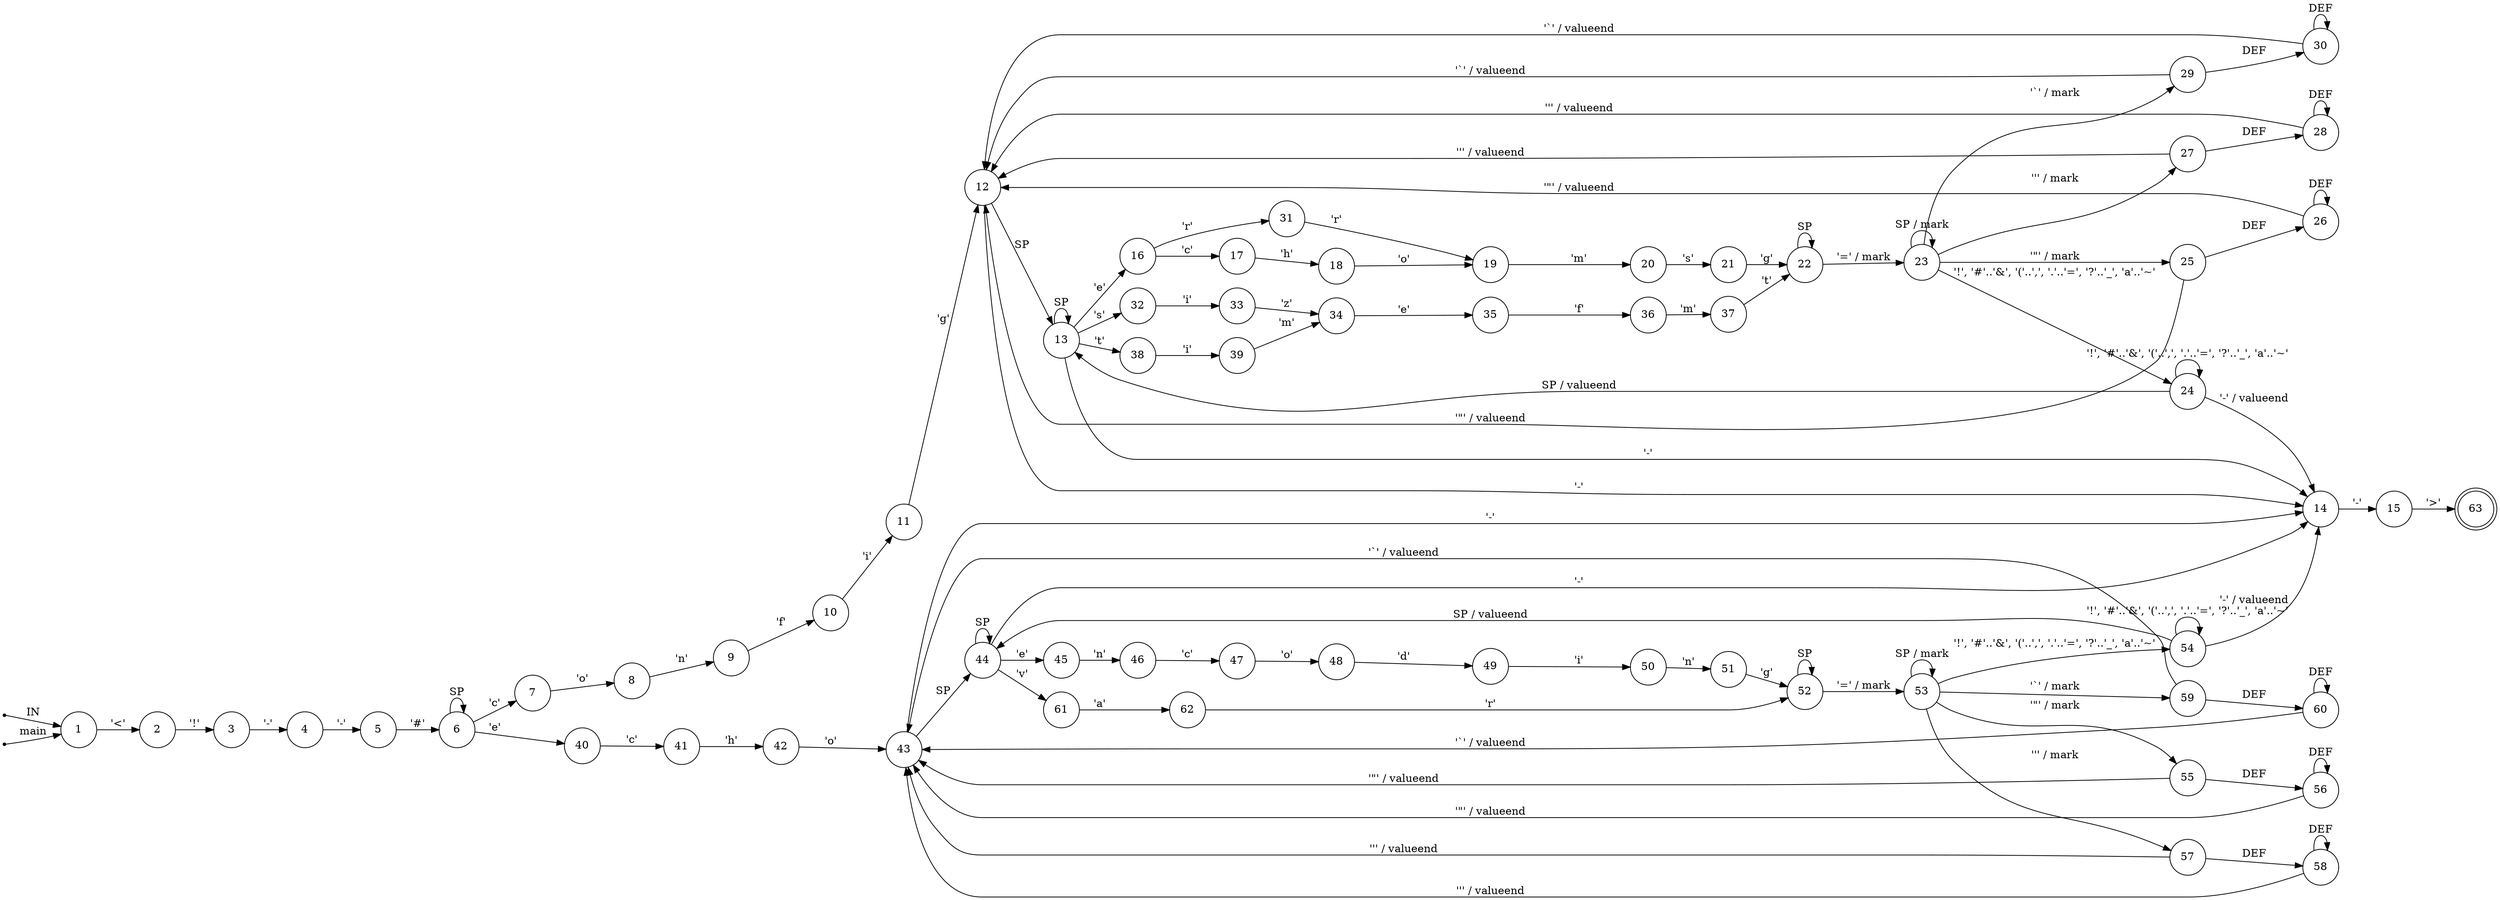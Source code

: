 digraph ssi_parser {
	rankdir=LR;
	node [ shape = point ];
	ENTRY;
	en_1;
	node [ shape = circle, height = 0.2 ];
	node [ fixedsize = true, height = 0.65, shape = doublecircle ];
	63;
	node [ shape = circle ];
	1 -> 2 [ label = "'<'" ];
	2 -> 3 [ label = "'!'" ];
	3 -> 4 [ label = "'-'" ];
	4 -> 5 [ label = "'-'" ];
	5 -> 6 [ label = "'#'" ];
	6 -> 6 [ label = "SP" ];
	6 -> 7 [ label = "'c'" ];
	6 -> 40 [ label = "'e'" ];
	7 -> 8 [ label = "'o'" ];
	8 -> 9 [ label = "'n'" ];
	9 -> 10 [ label = "'f'" ];
	10 -> 11 [ label = "'i'" ];
	11 -> 12 [ label = "'g'" ];
	12 -> 13 [ label = "SP" ];
	12 -> 14 [ label = "'-'" ];
	13 -> 13 [ label = "SP" ];
	13 -> 14 [ label = "'-'" ];
	13 -> 16 [ label = "'e'" ];
	13 -> 32 [ label = "'s'" ];
	13 -> 38 [ label = "'t'" ];
	14 -> 15 [ label = "'-'" ];
	15 -> 63 [ label = "'>'" ];
	16 -> 17 [ label = "'c'" ];
	16 -> 31 [ label = "'r'" ];
	17 -> 18 [ label = "'h'" ];
	18 -> 19 [ label = "'o'" ];
	19 -> 20 [ label = "'m'" ];
	20 -> 21 [ label = "'s'" ];
	21 -> 22 [ label = "'g'" ];
	22 -> 22 [ label = "SP" ];
	22 -> 23 [ label = "'=' / mark" ];
	23 -> 23 [ label = "SP / mark" ];
	23 -> 24 [ label = "'!', '#'..'&', '('..',', '.'..'=', '?'..'_', 'a'..'~'" ];
	23 -> 25 [ label = "'\"' / mark" ];
	23 -> 27 [ label = "''' / mark" ];
	23 -> 29 [ label = "'`' / mark" ];
	24 -> 13 [ label = "SP / valueend" ];
	24 -> 24 [ label = "'!', '#'..'&', '('..',', '.'..'=', '?'..'_', 'a'..'~'" ];
	24 -> 14 [ label = "'-' / valueend" ];
	25 -> 12 [ label = "'\"' / valueend" ];
	25 -> 26 [ label = "DEF" ];
	26 -> 12 [ label = "'\"' / valueend" ];
	26 -> 26 [ label = "DEF" ];
	27 -> 12 [ label = "''' / valueend" ];
	27 -> 28 [ label = "DEF" ];
	28 -> 12 [ label = "''' / valueend" ];
	28 -> 28 [ label = "DEF" ];
	29 -> 12 [ label = "'`' / valueend" ];
	29 -> 30 [ label = "DEF" ];
	30 -> 12 [ label = "'`' / valueend" ];
	30 -> 30 [ label = "DEF" ];
	31 -> 19 [ label = "'r'" ];
	32 -> 33 [ label = "'i'" ];
	33 -> 34 [ label = "'z'" ];
	34 -> 35 [ label = "'e'" ];
	35 -> 36 [ label = "'f'" ];
	36 -> 37 [ label = "'m'" ];
	37 -> 22 [ label = "'t'" ];
	38 -> 39 [ label = "'i'" ];
	39 -> 34 [ label = "'m'" ];
	40 -> 41 [ label = "'c'" ];
	41 -> 42 [ label = "'h'" ];
	42 -> 43 [ label = "'o'" ];
	43 -> 44 [ label = "SP" ];
	43 -> 14 [ label = "'-'" ];
	44 -> 44 [ label = "SP" ];
	44 -> 14 [ label = "'-'" ];
	44 -> 45 [ label = "'e'" ];
	44 -> 61 [ label = "'v'" ];
	45 -> 46 [ label = "'n'" ];
	46 -> 47 [ label = "'c'" ];
	47 -> 48 [ label = "'o'" ];
	48 -> 49 [ label = "'d'" ];
	49 -> 50 [ label = "'i'" ];
	50 -> 51 [ label = "'n'" ];
	51 -> 52 [ label = "'g'" ];
	52 -> 52 [ label = "SP" ];
	52 -> 53 [ label = "'=' / mark" ];
	53 -> 53 [ label = "SP / mark" ];
	53 -> 54 [ label = "'!', '#'..'&', '('..',', '.'..'=', '?'..'_', 'a'..'~'" ];
	53 -> 55 [ label = "'\"' / mark" ];
	53 -> 57 [ label = "''' / mark" ];
	53 -> 59 [ label = "'`' / mark" ];
	54 -> 44 [ label = "SP / valueend" ];
	54 -> 54 [ label = "'!', '#'..'&', '('..',', '.'..'=', '?'..'_', 'a'..'~'" ];
	54 -> 14 [ label = "'-' / valueend" ];
	55 -> 43 [ label = "'\"' / valueend" ];
	55 -> 56 [ label = "DEF" ];
	56 -> 43 [ label = "'\"' / valueend" ];
	56 -> 56 [ label = "DEF" ];
	57 -> 43 [ label = "''' / valueend" ];
	57 -> 58 [ label = "DEF" ];
	58 -> 43 [ label = "''' / valueend" ];
	58 -> 58 [ label = "DEF" ];
	59 -> 43 [ label = "'`' / valueend" ];
	59 -> 60 [ label = "DEF" ];
	60 -> 43 [ label = "'`' / valueend" ];
	60 -> 60 [ label = "DEF" ];
	61 -> 62 [ label = "'a'" ];
	62 -> 52 [ label = "'r'" ];
	ENTRY -> 1 [ label = "IN" ];
	en_1 -> 1 [ label = "main" ];
}
